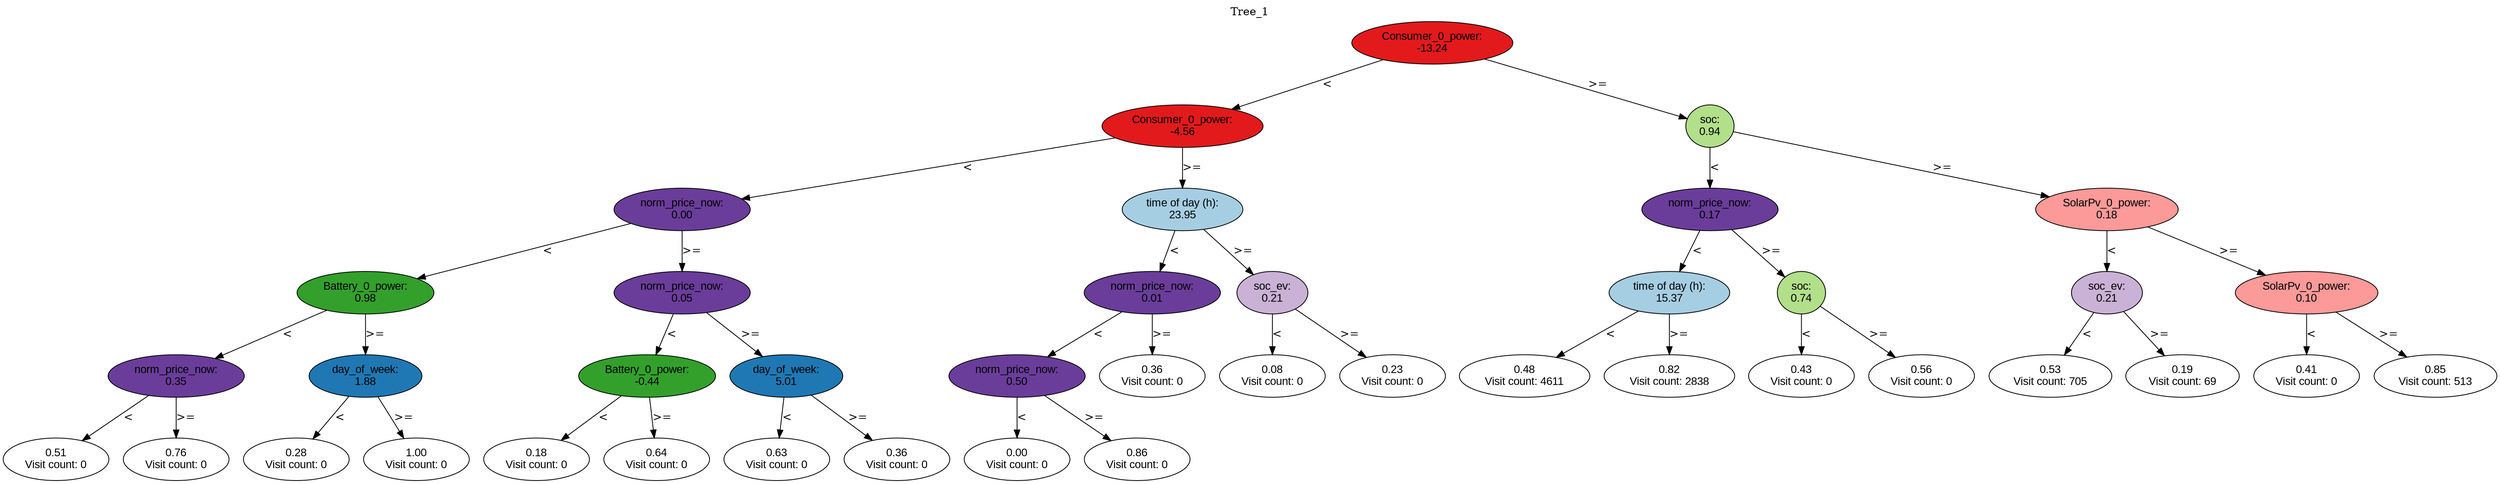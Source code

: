 digraph BST {
    node [fontname="Arial" style=filled colorscheme=paired12];
    0 [ label = "Consumer_0_power:
-13.24" fillcolor=6];
    1 [ label = "Consumer_0_power:
-4.56" fillcolor=6];
    2 [ label = "norm_price_now:
0.00" fillcolor=10];
    3 [ label = "Battery_0_power:
0.98" fillcolor=4];
    4 [ label = "norm_price_now:
0.35" fillcolor=10];
    5 [ label = "0.51
Visit count: 0" fillcolor=white];
    6 [ label = "0.76
Visit count: 0" fillcolor=white];
    7 [ label = "day_of_week:
1.88" fillcolor=2];
    8 [ label = "0.28
Visit count: 0" fillcolor=white];
    9 [ label = "1.00
Visit count: 0" fillcolor=white];
    10 [ label = "norm_price_now:
0.05" fillcolor=10];
    11 [ label = "Battery_0_power:
-0.44" fillcolor=4];
    12 [ label = "0.18
Visit count: 0" fillcolor=white];
    13 [ label = "0.64
Visit count: 0" fillcolor=white];
    14 [ label = "day_of_week:
5.01" fillcolor=2];
    15 [ label = "0.63
Visit count: 0" fillcolor=white];
    16 [ label = "0.36
Visit count: 0" fillcolor=white];
    17 [ label = "time of day (h):
23.95" fillcolor=1];
    18 [ label = "norm_price_now:
0.01" fillcolor=10];
    19 [ label = "norm_price_now:
0.50" fillcolor=10];
    20 [ label = "0.00
Visit count: 0" fillcolor=white];
    21 [ label = "0.86
Visit count: 0" fillcolor=white];
    22 [ label = "0.36
Visit count: 0" fillcolor=white];
    23 [ label = "soc_ev:
0.21" fillcolor=9];
    24 [ label = "0.08
Visit count: 0" fillcolor=white];
    25 [ label = "0.23
Visit count: 0" fillcolor=white];
    26 [ label = "soc:
0.94" fillcolor=3];
    27 [ label = "norm_price_now:
0.17" fillcolor=10];
    28 [ label = "time of day (h):
15.37" fillcolor=1];
    29 [ label = "0.48
Visit count: 4611" fillcolor=white];
    30 [ label = "0.82
Visit count: 2838" fillcolor=white];
    31 [ label = "soc:
0.74" fillcolor=3];
    32 [ label = "0.43
Visit count: 0" fillcolor=white];
    33 [ label = "0.56
Visit count: 0" fillcolor=white];
    34 [ label = "SolarPv_0_power:
0.18" fillcolor=5];
    35 [ label = "soc_ev:
0.21" fillcolor=9];
    36 [ label = "0.53
Visit count: 705" fillcolor=white];
    37 [ label = "0.19
Visit count: 69" fillcolor=white];
    38 [ label = "SolarPv_0_power:
0.10" fillcolor=5];
    39 [ label = "0.41
Visit count: 0" fillcolor=white];
    40 [ label = "0.85
Visit count: 513" fillcolor=white];

    0  -> 1[ label = "<"];
    0  -> 26[ label = ">="];
    1  -> 2[ label = "<"];
    1  -> 17[ label = ">="];
    2  -> 3[ label = "<"];
    2  -> 10[ label = ">="];
    3  -> 4[ label = "<"];
    3  -> 7[ label = ">="];
    4  -> 5[ label = "<"];
    4  -> 6[ label = ">="];
    7  -> 8[ label = "<"];
    7  -> 9[ label = ">="];
    10  -> 11[ label = "<"];
    10  -> 14[ label = ">="];
    11  -> 12[ label = "<"];
    11  -> 13[ label = ">="];
    14  -> 15[ label = "<"];
    14  -> 16[ label = ">="];
    17  -> 18[ label = "<"];
    17  -> 23[ label = ">="];
    18  -> 19[ label = "<"];
    18  -> 22[ label = ">="];
    19  -> 20[ label = "<"];
    19  -> 21[ label = ">="];
    23  -> 24[ label = "<"];
    23  -> 25[ label = ">="];
    26  -> 27[ label = "<"];
    26  -> 34[ label = ">="];
    27  -> 28[ label = "<"];
    27  -> 31[ label = ">="];
    28  -> 29[ label = "<"];
    28  -> 30[ label = ">="];
    31  -> 32[ label = "<"];
    31  -> 33[ label = ">="];
    34  -> 35[ label = "<"];
    34  -> 38[ label = ">="];
    35  -> 36[ label = "<"];
    35  -> 37[ label = ">="];
    38  -> 39[ label = "<"];
    38  -> 40[ label = ">="];

    labelloc="t";
    label="Tree_1";
}